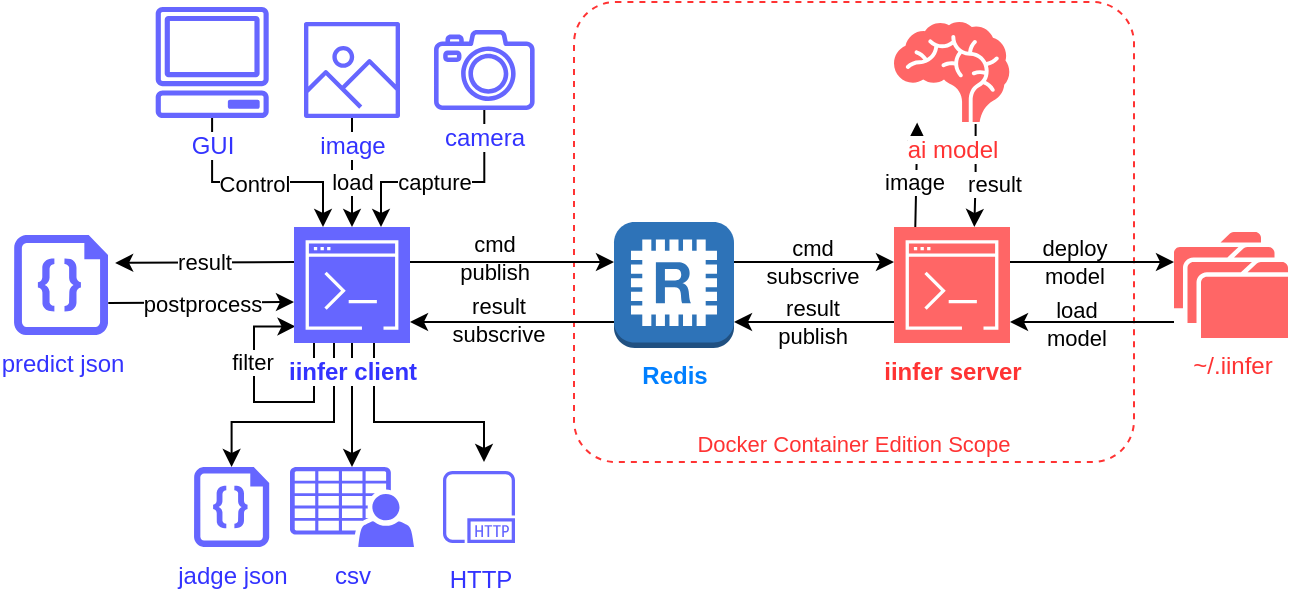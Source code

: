 <mxfile version="22.1.16" type="device">
  <diagram name="ページ1" id="YxXK643Pfl-rKASDYfHm">
    <mxGraphModel dx="844" dy="434" grid="1" gridSize="10" guides="1" tooltips="1" connect="1" arrows="1" fold="1" page="1" pageScale="1" pageWidth="827" pageHeight="1169" math="0" shadow="0">
      <root>
        <mxCell id="0" />
        <mxCell id="1" parent="0" />
        <mxCell id="loG1sLiP6NZWTCCwNQnP-52" value="Docker Container Edition Scope" style="rounded=1;whiteSpace=wrap;html=1;dashed=1;arcSize=9;verticalAlign=bottom;fontSize=11;fontColor=#FF3333;strokeColor=#FF3333;fillColor=none;" parent="1" vertex="1">
          <mxGeometry x="340" y="80" width="280" height="230" as="geometry" />
        </mxCell>
        <mxCell id="loG1sLiP6NZWTCCwNQnP-9" style="edgeStyle=orthogonalEdgeStyle;rounded=0;orthogonalLoop=1;jettySize=auto;html=1;" parent="1" source="loG1sLiP6NZWTCCwNQnP-1" target="loG1sLiP6NZWTCCwNQnP-3" edge="1">
          <mxGeometry relative="1" as="geometry">
            <Array as="points">
              <mxPoint x="480" y="210" />
              <mxPoint x="480" y="210" />
            </Array>
          </mxGeometry>
        </mxCell>
        <mxCell id="loG1sLiP6NZWTCCwNQnP-10" value="cmd&lt;br&gt;subscrive" style="edgeLabel;html=1;align=center;verticalAlign=middle;resizable=0;points=[];labelBackgroundColor=none;" parent="loG1sLiP6NZWTCCwNQnP-9" vertex="1" connectable="0">
          <mxGeometry x="-0.248" relative="1" as="geometry">
            <mxPoint x="9" as="offset" />
          </mxGeometry>
        </mxCell>
        <mxCell id="loG1sLiP6NZWTCCwNQnP-13" style="edgeStyle=orthogonalEdgeStyle;rounded=0;orthogonalLoop=1;jettySize=auto;html=1;" parent="1" source="loG1sLiP6NZWTCCwNQnP-1" target="loG1sLiP6NZWTCCwNQnP-2" edge="1">
          <mxGeometry relative="1" as="geometry">
            <Array as="points">
              <mxPoint x="310" y="240" />
              <mxPoint x="310" y="240" />
            </Array>
          </mxGeometry>
        </mxCell>
        <mxCell id="loG1sLiP6NZWTCCwNQnP-14" value="result&lt;br&gt;subscrive" style="edgeLabel;html=1;align=center;verticalAlign=middle;resizable=0;points=[];labelBackgroundColor=none;" parent="loG1sLiP6NZWTCCwNQnP-13" vertex="1" connectable="0">
          <mxGeometry x="0.347" y="-1" relative="1" as="geometry">
            <mxPoint x="10" as="offset" />
          </mxGeometry>
        </mxCell>
        <mxCell id="loG1sLiP6NZWTCCwNQnP-1" value="Redis" style="outlineConnect=0;dashed=0;verticalLabelPosition=bottom;verticalAlign=top;align=center;html=1;shape=mxgraph.aws3.redis;fillColor=#2E73B8;gradientColor=none;fontColor=#007FFF;fontStyle=1" parent="1" vertex="1">
          <mxGeometry x="360" y="190" width="60" height="63" as="geometry" />
        </mxCell>
        <mxCell id="loG1sLiP6NZWTCCwNQnP-11" style="edgeStyle=orthogonalEdgeStyle;rounded=0;orthogonalLoop=1;jettySize=auto;html=1;" parent="1" source="loG1sLiP6NZWTCCwNQnP-3" target="loG1sLiP6NZWTCCwNQnP-1" edge="1">
          <mxGeometry relative="1" as="geometry">
            <Array as="points">
              <mxPoint x="480" y="240" />
              <mxPoint x="480" y="240" />
            </Array>
          </mxGeometry>
        </mxCell>
        <mxCell id="loG1sLiP6NZWTCCwNQnP-12" value="result&lt;br&gt;publish" style="edgeLabel;html=1;align=center;verticalAlign=middle;resizable=0;points=[];labelBackgroundColor=none;" parent="loG1sLiP6NZWTCCwNQnP-11" vertex="1" connectable="0">
          <mxGeometry x="0.24" relative="1" as="geometry">
            <mxPoint x="8" as="offset" />
          </mxGeometry>
        </mxCell>
        <mxCell id="loG1sLiP6NZWTCCwNQnP-15" style="edgeStyle=orthogonalEdgeStyle;rounded=0;orthogonalLoop=1;jettySize=auto;html=1;" parent="1" source="loG1sLiP6NZWTCCwNQnP-3" target="loG1sLiP6NZWTCCwNQnP-4" edge="1">
          <mxGeometry relative="1" as="geometry">
            <Array as="points">
              <mxPoint x="620" y="210" />
              <mxPoint x="620" y="210" />
            </Array>
          </mxGeometry>
        </mxCell>
        <mxCell id="loG1sLiP6NZWTCCwNQnP-16" value="deploy&lt;br&gt;model" style="edgeLabel;html=1;align=center;verticalAlign=middle;resizable=0;points=[];labelBackgroundColor=none;" parent="loG1sLiP6NZWTCCwNQnP-15" vertex="1" connectable="0">
          <mxGeometry x="-0.389" relative="1" as="geometry">
            <mxPoint x="7" as="offset" />
          </mxGeometry>
        </mxCell>
        <mxCell id="loG1sLiP6NZWTCCwNQnP-3" value="iinfer server" style="sketch=0;points=[[0,0,0],[0.25,0,0],[0.5,0,0],[0.75,0,0],[1,0,0],[0,1,0],[0.25,1,0],[0.5,1,0],[0.75,1,0],[1,1,0],[0,0.25,0],[0,0.5,0],[0,0.75,0],[1,0.25,0],[1,0.5,0],[1,0.75,0]];outlineConnect=0;fontColor=#FF3333;fillColor=#FF6666;strokeColor=#ffffff;dashed=0;verticalLabelPosition=bottom;verticalAlign=top;align=center;html=1;fontSize=12;fontStyle=1;aspect=fixed;shape=mxgraph.aws4.resourceIcon;resIcon=mxgraph.aws4.command_line_interface;" parent="1" vertex="1">
          <mxGeometry x="500" y="192.5" width="58" height="58" as="geometry" />
        </mxCell>
        <mxCell id="loG1sLiP6NZWTCCwNQnP-17" style="edgeStyle=orthogonalEdgeStyle;rounded=0;orthogonalLoop=1;jettySize=auto;html=1;" parent="1" source="loG1sLiP6NZWTCCwNQnP-4" target="loG1sLiP6NZWTCCwNQnP-3" edge="1">
          <mxGeometry relative="1" as="geometry">
            <Array as="points">
              <mxPoint x="610" y="240" />
              <mxPoint x="610" y="240" />
            </Array>
          </mxGeometry>
        </mxCell>
        <mxCell id="loG1sLiP6NZWTCCwNQnP-18" value="load&lt;br&gt;model" style="edgeLabel;html=1;align=center;verticalAlign=middle;resizable=0;points=[];labelBackgroundColor=none;" parent="loG1sLiP6NZWTCCwNQnP-17" vertex="1" connectable="0">
          <mxGeometry x="0.21" y="1" relative="1" as="geometry">
            <mxPoint as="offset" />
          </mxGeometry>
        </mxCell>
        <mxCell id="loG1sLiP6NZWTCCwNQnP-4" value="~/.iinfer" style="sketch=0;pointerEvents=1;shadow=0;dashed=0;html=1;strokeColor=none;fillColor=#FF6666;labelPosition=center;verticalLabelPosition=bottom;verticalAlign=top;outlineConnect=0;align=center;shape=mxgraph.office.concepts.folders;fontColor=#FF3333;" parent="1" vertex="1">
          <mxGeometry x="640" y="195" width="57" height="53" as="geometry" />
        </mxCell>
        <mxCell id="loG1sLiP6NZWTCCwNQnP-5" style="edgeStyle=orthogonalEdgeStyle;rounded=0;orthogonalLoop=1;jettySize=auto;html=1;" parent="1" source="loG1sLiP6NZWTCCwNQnP-2" edge="1">
          <mxGeometry relative="1" as="geometry">
            <mxPoint x="360" y="210" as="targetPoint" />
            <Array as="points">
              <mxPoint x="360" y="210" />
            </Array>
          </mxGeometry>
        </mxCell>
        <mxCell id="loG1sLiP6NZWTCCwNQnP-6" value="cmd&lt;br&gt;publish" style="edgeLabel;html=1;align=center;verticalAlign=middle;resizable=0;points=[];labelBackgroundColor=none;" parent="loG1sLiP6NZWTCCwNQnP-5" vertex="1" connectable="0">
          <mxGeometry x="0.296" y="2" relative="1" as="geometry">
            <mxPoint x="-24" as="offset" />
          </mxGeometry>
        </mxCell>
        <mxCell id="loG1sLiP6NZWTCCwNQnP-24" style="edgeStyle=orthogonalEdgeStyle;rounded=0;orthogonalLoop=1;jettySize=auto;html=1;entryX=0.75;entryY=0;entryDx=0;entryDy=0;entryPerimeter=0;" parent="1" source="loG1sLiP6NZWTCCwNQnP-22" target="loG1sLiP6NZWTCCwNQnP-2" edge="1">
          <mxGeometry relative="1" as="geometry">
            <Array as="points">
              <mxPoint x="295" y="170" />
              <mxPoint x="244" y="170" />
            </Array>
          </mxGeometry>
        </mxCell>
        <mxCell id="loG1sLiP6NZWTCCwNQnP-25" value="capture" style="edgeLabel;html=1;align=center;verticalAlign=middle;resizable=0;points=[];" parent="loG1sLiP6NZWTCCwNQnP-24" vertex="1" connectable="0">
          <mxGeometry x="-0.051" y="-1" relative="1" as="geometry">
            <mxPoint x="-9" y="1" as="offset" />
          </mxGeometry>
        </mxCell>
        <mxCell id="loG1sLiP6NZWTCCwNQnP-26" style="edgeStyle=orthogonalEdgeStyle;rounded=0;orthogonalLoop=1;jettySize=auto;html=1;" parent="1" source="loG1sLiP6NZWTCCwNQnP-23" target="loG1sLiP6NZWTCCwNQnP-2" edge="1">
          <mxGeometry relative="1" as="geometry">
            <Array as="points">
              <mxPoint x="229" y="160" />
              <mxPoint x="229" y="160" />
            </Array>
            <mxPoint x="220" y="170" as="targetPoint" />
          </mxGeometry>
        </mxCell>
        <mxCell id="loG1sLiP6NZWTCCwNQnP-27" value="load" style="edgeLabel;html=1;align=center;verticalAlign=middle;resizable=0;points=[];" parent="loG1sLiP6NZWTCCwNQnP-26" vertex="1" connectable="0">
          <mxGeometry x="-0.082" relative="1" as="geometry">
            <mxPoint y="7" as="offset" />
          </mxGeometry>
        </mxCell>
        <mxCell id="loG1sLiP6NZWTCCwNQnP-43" style="edgeStyle=orthogonalEdgeStyle;rounded=0;orthogonalLoop=1;jettySize=auto;html=1;exitX=1.003;exitY=0.679;exitDx=0;exitDy=0;exitPerimeter=0;" parent="1" source="loG1sLiP6NZWTCCwNQnP-31" edge="1">
          <mxGeometry relative="1" as="geometry">
            <mxPoint x="137" y="230" as="sourcePoint" />
            <mxPoint x="200" y="230" as="targetPoint" />
          </mxGeometry>
        </mxCell>
        <mxCell id="loG1sLiP6NZWTCCwNQnP-44" value="postprocess" style="edgeLabel;html=1;align=center;verticalAlign=middle;resizable=0;points=[];" parent="loG1sLiP6NZWTCCwNQnP-43" vertex="1" connectable="0">
          <mxGeometry x="-0.303" relative="1" as="geometry">
            <mxPoint x="14" as="offset" />
          </mxGeometry>
        </mxCell>
        <mxCell id="loG1sLiP6NZWTCCwNQnP-31" value="predict json" style="sketch=0;aspect=fixed;pointerEvents=1;shadow=0;dashed=0;html=1;strokeColor=none;labelPosition=center;verticalLabelPosition=bottom;verticalAlign=top;align=center;fillColor=#6666FF;shape=mxgraph.azure.code_file;fontColor=#3333FF;" parent="1" vertex="1">
          <mxGeometry x="60" y="196.5" width="47" height="50" as="geometry" />
        </mxCell>
        <mxCell id="loG1sLiP6NZWTCCwNQnP-32" style="edgeStyle=orthogonalEdgeStyle;rounded=0;orthogonalLoop=1;jettySize=auto;html=1;entryX=1.076;entryY=0.279;entryDx=0;entryDy=0;entryPerimeter=0;" parent="1" target="loG1sLiP6NZWTCCwNQnP-31" edge="1">
          <mxGeometry relative="1" as="geometry">
            <mxPoint x="200" y="210" as="sourcePoint" />
            <mxPoint x="137" y="210" as="targetPoint" />
          </mxGeometry>
        </mxCell>
        <mxCell id="loG1sLiP6NZWTCCwNQnP-40" value="result" style="edgeLabel;html=1;align=center;verticalAlign=middle;resizable=0;points=[];" parent="loG1sLiP6NZWTCCwNQnP-32" vertex="1" connectable="0">
          <mxGeometry x="0.002" relative="1" as="geometry">
            <mxPoint as="offset" />
          </mxGeometry>
        </mxCell>
        <mxCell id="loG1sLiP6NZWTCCwNQnP-38" style="edgeStyle=orthogonalEdgeStyle;rounded=0;orthogonalLoop=1;jettySize=auto;html=1;exitX=0.708;exitY=1.02;exitDx=0;exitDy=0;exitPerimeter=0;" parent="1" source="loG1sLiP6NZWTCCwNQnP-34" edge="1">
          <mxGeometry relative="1" as="geometry">
            <mxPoint x="540.001" y="146" as="sourcePoint" />
            <mxPoint x="540.161" y="192.5" as="targetPoint" />
            <Array as="points">
              <mxPoint x="541" y="169" />
              <mxPoint x="540" y="169" />
            </Array>
          </mxGeometry>
        </mxCell>
        <mxCell id="loG1sLiP6NZWTCCwNQnP-39" value="result" style="edgeLabel;html=1;align=center;verticalAlign=middle;resizable=0;points=[];" parent="loG1sLiP6NZWTCCwNQnP-38" vertex="1" connectable="0">
          <mxGeometry x="0.114" relative="1" as="geometry">
            <mxPoint x="10" y="1" as="offset" />
          </mxGeometry>
        </mxCell>
        <mxCell id="loG1sLiP6NZWTCCwNQnP-36" style="edgeStyle=orthogonalEdgeStyle;rounded=0;orthogonalLoop=1;jettySize=auto;html=1;entryX=0.201;entryY=1.006;entryDx=0;entryDy=0;entryPerimeter=0;" parent="1" target="loG1sLiP6NZWTCCwNQnP-34" edge="1">
          <mxGeometry relative="1" as="geometry">
            <mxPoint x="510.651" y="192.5" as="sourcePoint" />
            <mxPoint x="510.004" y="147.95" as="targetPoint" />
          </mxGeometry>
        </mxCell>
        <mxCell id="loG1sLiP6NZWTCCwNQnP-37" value="image" style="edgeLabel;html=1;align=center;verticalAlign=middle;resizable=0;points=[];" parent="loG1sLiP6NZWTCCwNQnP-36" vertex="1" connectable="0">
          <mxGeometry x="-0.153" relative="1" as="geometry">
            <mxPoint x="-1" as="offset" />
          </mxGeometry>
        </mxCell>
        <mxCell id="loG1sLiP6NZWTCCwNQnP-41" value="jadge json" style="sketch=0;aspect=fixed;pointerEvents=1;shadow=0;dashed=0;html=1;strokeColor=none;labelPosition=center;verticalLabelPosition=bottom;verticalAlign=top;align=center;fillColor=#6666FF;shape=mxgraph.azure.code_file;fontColor=#3333FF;" parent="1" vertex="1">
          <mxGeometry x="150" y="312.5" width="37.6" height="40" as="geometry" />
        </mxCell>
        <mxCell id="loG1sLiP6NZWTCCwNQnP-42" style="edgeStyle=orthogonalEdgeStyle;rounded=0;orthogonalLoop=1;jettySize=auto;html=1;entryX=0.5;entryY=0;entryDx=0;entryDy=0;entryPerimeter=0;" parent="1" source="loG1sLiP6NZWTCCwNQnP-2" target="loG1sLiP6NZWTCCwNQnP-41" edge="1">
          <mxGeometry relative="1" as="geometry">
            <Array as="points">
              <mxPoint x="220" y="290" />
              <mxPoint x="169" y="290" />
            </Array>
          </mxGeometry>
        </mxCell>
        <mxCell id="loG1sLiP6NZWTCCwNQnP-45" value="csv" style="sketch=0;pointerEvents=1;shadow=0;dashed=0;html=1;strokeColor=none;fillColor=#6666FF;labelPosition=center;verticalLabelPosition=bottom;verticalAlign=top;outlineConnect=0;align=center;shape=mxgraph.office.users.csv_file;fontColor=#3333FF;" parent="1" vertex="1">
          <mxGeometry x="198" y="312.5" width="62" height="40" as="geometry" />
        </mxCell>
        <mxCell id="loG1sLiP6NZWTCCwNQnP-46" style="edgeStyle=orthogonalEdgeStyle;rounded=0;orthogonalLoop=1;jettySize=auto;html=1;" parent="1" source="loG1sLiP6NZWTCCwNQnP-2" target="loG1sLiP6NZWTCCwNQnP-45" edge="1">
          <mxGeometry relative="1" as="geometry" />
        </mxCell>
        <mxCell id="loG1sLiP6NZWTCCwNQnP-48" style="edgeStyle=orthogonalEdgeStyle;rounded=0;orthogonalLoop=1;jettySize=auto;html=1;" parent="1" source="loG1sLiP6NZWTCCwNQnP-2" target="loG1sLiP6NZWTCCwNQnP-47" edge="1">
          <mxGeometry relative="1" as="geometry">
            <Array as="points">
              <mxPoint x="240" y="290" />
              <mxPoint x="295" y="290" />
            </Array>
          </mxGeometry>
        </mxCell>
        <mxCell id="loG1sLiP6NZWTCCwNQnP-47" value="HTTP" style="sketch=0;outlineConnect=0;fontColor=#3333FF;gradientColor=none;strokeColor=#6666FF;fillColor=none;dashed=0;verticalLabelPosition=bottom;verticalAlign=top;align=center;html=1;fontSize=12;fontStyle=0;aspect=fixed;shape=mxgraph.aws4.resourceIcon;resIcon=mxgraph.aws4.http_protocol;" parent="1" vertex="1">
          <mxGeometry x="270" y="310" width="45" height="45" as="geometry" />
        </mxCell>
        <mxCell id="loG1sLiP6NZWTCCwNQnP-50" style="edgeStyle=orthogonalEdgeStyle;rounded=0;orthogonalLoop=1;jettySize=auto;html=1;entryX=0.013;entryY=0.857;entryDx=0;entryDy=0;entryPerimeter=0;" parent="1" source="loG1sLiP6NZWTCCwNQnP-2" target="loG1sLiP6NZWTCCwNQnP-2" edge="1">
          <mxGeometry relative="1" as="geometry">
            <Array as="points">
              <mxPoint x="210" y="280" />
              <mxPoint x="180" y="280" />
              <mxPoint x="180" y="242" />
            </Array>
          </mxGeometry>
        </mxCell>
        <mxCell id="loG1sLiP6NZWTCCwNQnP-51" value="filter" style="edgeLabel;html=1;align=center;verticalAlign=middle;resizable=0;points=[];" parent="loG1sLiP6NZWTCCwNQnP-50" vertex="1" connectable="0">
          <mxGeometry x="0.246" y="1" relative="1" as="geometry">
            <mxPoint y="-6" as="offset" />
          </mxGeometry>
        </mxCell>
        <mxCell id="loG1sLiP6NZWTCCwNQnP-2" value="&lt;span style=&quot;background-color: rgb(255, 255, 255);&quot;&gt;&lt;b&gt;iinfer client&lt;/b&gt;&lt;/span&gt;" style="sketch=0;points=[[0,0,0],[0.25,0,0],[0.5,0,0],[0.75,0,0],[1,0,0],[0,1,0],[0.25,1,0],[0.5,1,0],[0.75,1,0],[1,1,0],[0,0.25,0],[0,0.5,0],[0,0.75,0],[1,0.25,0],[1,0.5,0],[1,0.75,0]];outlineConnect=0;fontColor=#3333FF;fillColor=#6666FF;strokeColor=#ffffff;dashed=0;verticalLabelPosition=bottom;verticalAlign=top;align=center;html=1;fontSize=12;fontStyle=0;aspect=fixed;shape=mxgraph.aws4.resourceIcon;resIcon=mxgraph.aws4.command_line_interface;" parent="1" vertex="1">
          <mxGeometry x="200" y="192.5" width="58" height="58" as="geometry" />
        </mxCell>
        <mxCell id="loG1sLiP6NZWTCCwNQnP-34" value="&lt;span style=&quot;background-color: rgb(255, 255, 255);&quot;&gt;&lt;font color=&quot;#ff3333&quot;&gt;ai model&lt;/font&gt;&lt;/span&gt;" style="shape=mxgraph.signs.healthcare.brain;html=1;pointerEvents=1;fillColor=#FF6666;strokeColor=none;verticalLabelPosition=bottom;verticalAlign=top;align=center;" parent="1" vertex="1">
          <mxGeometry x="500" y="90" width="57.65" height="50" as="geometry" />
        </mxCell>
        <mxCell id="loG1sLiP6NZWTCCwNQnP-22" value="camera" style="sketch=0;outlineConnect=0;fontColor=#3333FF;gradientColor=none;fillColor=#6666FF;strokeColor=none;dashed=0;verticalLabelPosition=bottom;verticalAlign=top;align=center;html=1;fontSize=12;fontStyle=0;aspect=fixed;pointerEvents=1;shape=mxgraph.aws4.camera2;labelBackgroundColor=#FFFFFF;" parent="1" vertex="1">
          <mxGeometry x="270" y="94" width="50.32" height="40" as="geometry" />
        </mxCell>
        <mxCell id="loG1sLiP6NZWTCCwNQnP-23" value="image" style="sketch=0;outlineConnect=0;fontColor=#3333FF;gradientColor=none;fillColor=#6666FF;strokeColor=none;dashed=0;verticalLabelPosition=bottom;verticalAlign=top;align=center;html=1;fontSize=12;fontStyle=0;aspect=fixed;pointerEvents=1;shape=mxgraph.aws4.container_registry_image;labelBackgroundColor=#FFFFFF;" parent="1" vertex="1">
          <mxGeometry x="205" y="90" width="48" height="48" as="geometry" />
        </mxCell>
        <mxCell id="P4aL6J9MzkTnkA1HKnGN-5" style="rounded=0;orthogonalLoop=1;jettySize=auto;html=1;entryX=0.25;entryY=0;entryDx=0;entryDy=0;entryPerimeter=0;edgeStyle=orthogonalEdgeStyle;" edge="1" parent="1" source="P4aL6J9MzkTnkA1HKnGN-4" target="loG1sLiP6NZWTCCwNQnP-2">
          <mxGeometry relative="1" as="geometry">
            <Array as="points">
              <mxPoint x="159" y="170" />
              <mxPoint x="215" y="170" />
            </Array>
          </mxGeometry>
        </mxCell>
        <mxCell id="P4aL6J9MzkTnkA1HKnGN-6" value="Control" style="edgeLabel;html=1;align=center;verticalAlign=middle;resizable=0;points=[];" vertex="1" connectable="0" parent="P4aL6J9MzkTnkA1HKnGN-5">
          <mxGeometry x="-0.333" y="-1" relative="1" as="geometry">
            <mxPoint x="16" as="offset" />
          </mxGeometry>
        </mxCell>
        <mxCell id="P4aL6J9MzkTnkA1HKnGN-4" value="GUI" style="sketch=0;outlineConnect=0;fontColor=#3333FF;gradientColor=none;fillColor=#6666FF;strokeColor=none;dashed=0;verticalLabelPosition=bottom;verticalAlign=top;align=center;html=1;fontSize=12;fontStyle=0;aspect=fixed;pointerEvents=1;shape=mxgraph.aws4.client;labelBackgroundColor=default;" vertex="1" parent="1">
          <mxGeometry x="130.6" y="82.46" width="57" height="55.54" as="geometry" />
        </mxCell>
      </root>
    </mxGraphModel>
  </diagram>
</mxfile>
